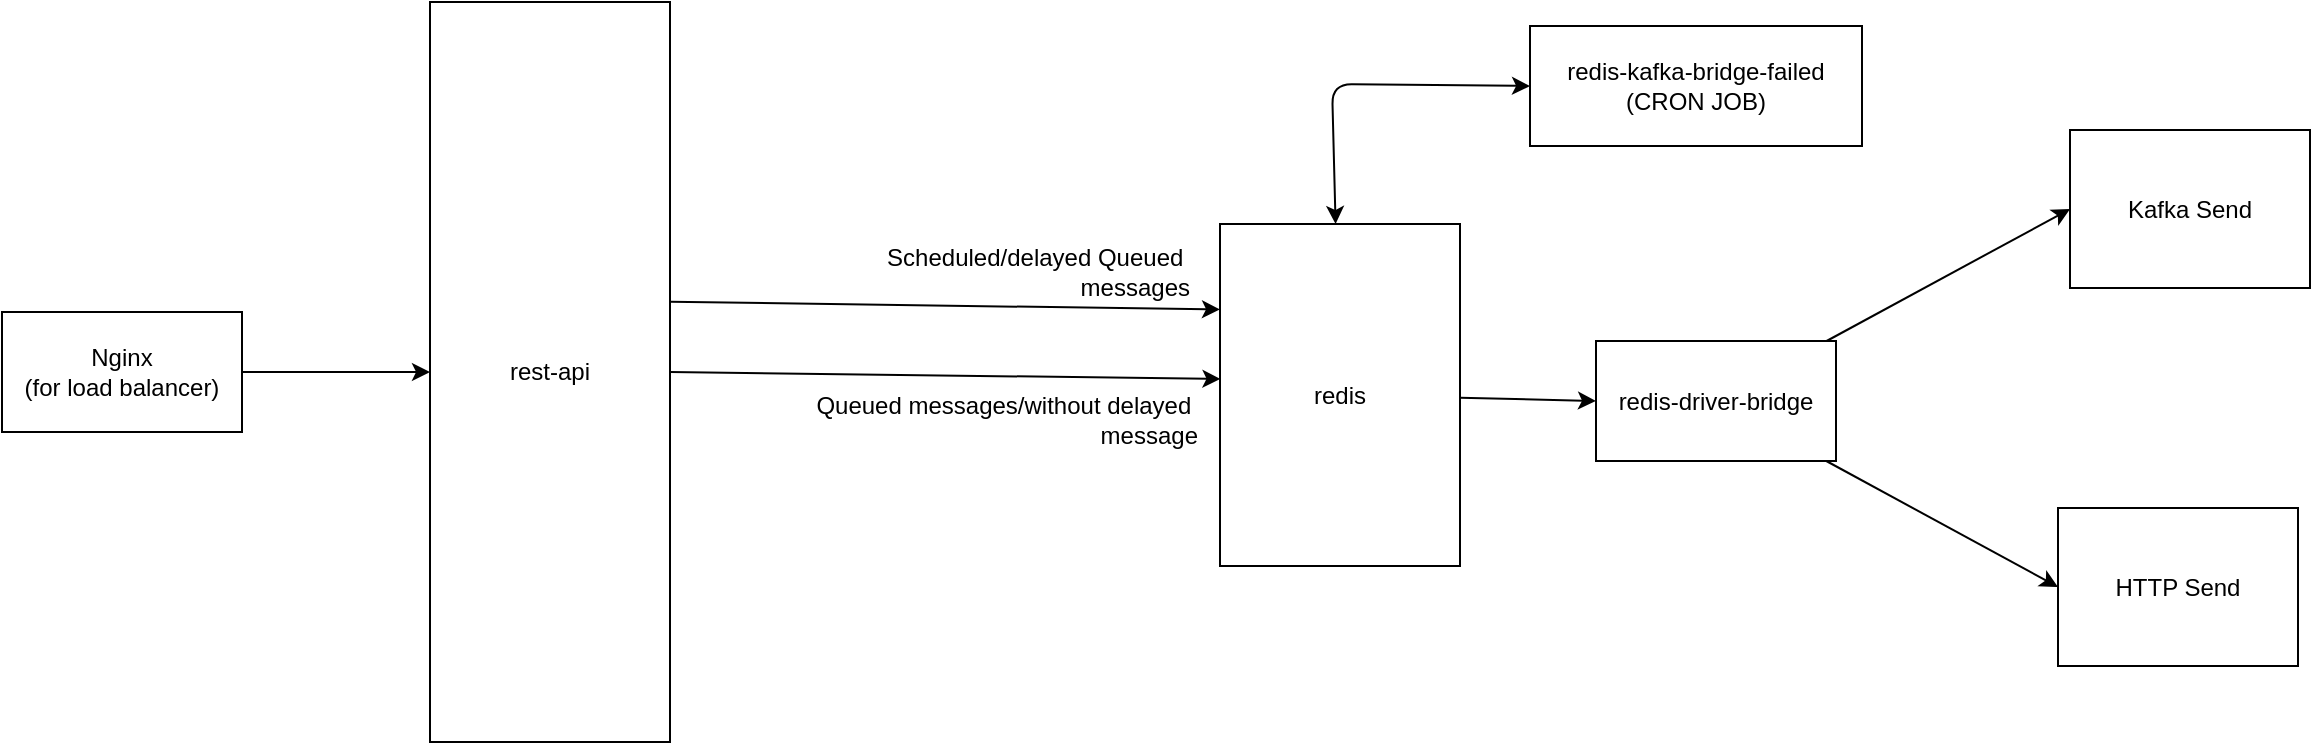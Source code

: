 <mxfile>
    <diagram id="OOjGi8MfTCr8QfIq_Vkd" name="Page-1">
        <mxGraphModel dx="1528" dy="522" grid="0" gridSize="10" guides="1" tooltips="1" connect="1" arrows="1" fold="1" page="0" pageScale="1" pageWidth="850" pageHeight="1100" math="0" shadow="0">
            <root>
                <mxCell id="0"/>
                <mxCell id="1" parent="0"/>
                <mxCell id="13" style="edgeStyle=none;html=1;entryX=0;entryY=0.25;entryDx=0;entryDy=0;exitX=1;exitY=0.405;exitDx=0;exitDy=0;exitPerimeter=0;" parent="1" source="2" target="3" edge="1">
                    <mxGeometry relative="1" as="geometry">
                        <mxPoint x="-1" y="178" as="sourcePoint"/>
                    </mxGeometry>
                </mxCell>
                <mxCell id="19" style="edgeStyle=none;html=1;exitX=1;exitY=0.5;exitDx=0;exitDy=0;entryX=0.002;entryY=0.453;entryDx=0;entryDy=0;entryPerimeter=0;" parent="1" source="2" target="3" edge="1">
                    <mxGeometry relative="1" as="geometry"/>
                </mxCell>
                <mxCell id="2" value="rest-api" style="rounded=0;whiteSpace=wrap;html=1;" parent="1" vertex="1">
                    <mxGeometry x="-120" y="120" width="120" height="370" as="geometry"/>
                </mxCell>
                <mxCell id="12" style="edgeStyle=none;html=1;entryX=0;entryY=0.5;entryDx=0;entryDy=0;" parent="1" source="3" target="10" edge="1">
                    <mxGeometry relative="1" as="geometry"/>
                </mxCell>
                <mxCell id="22" style="edgeStyle=none;html=1;entryX=0;entryY=0.5;entryDx=0;entryDy=0;startArrow=classic;startFill=1;" parent="1" source="3" target="21" edge="1">
                    <mxGeometry relative="1" as="geometry">
                        <Array as="points">
                            <mxPoint x="331" y="161"/>
                        </Array>
                    </mxGeometry>
                </mxCell>
                <mxCell id="3" value="redis" style="rounded=0;whiteSpace=wrap;html=1;" parent="1" vertex="1">
                    <mxGeometry x="275" y="231" width="120" height="171" as="geometry"/>
                </mxCell>
                <mxCell id="4" value="Kafka Send" style="rounded=0;whiteSpace=wrap;html=1;" parent="1" vertex="1">
                    <mxGeometry x="700" y="184" width="120" height="79" as="geometry"/>
                </mxCell>
                <mxCell id="23" style="edgeStyle=none;html=1;entryX=0;entryY=0.5;entryDx=0;entryDy=0;startArrow=none;startFill=0;" parent="1" source="10" target="4" edge="1">
                    <mxGeometry relative="1" as="geometry"/>
                </mxCell>
                <mxCell id="25" style="edgeStyle=none;html=1;entryX=0;entryY=0.5;entryDx=0;entryDy=0;startArrow=none;startFill=0;" parent="1" source="10" target="24" edge="1">
                    <mxGeometry relative="1" as="geometry"/>
                </mxCell>
                <mxCell id="10" value="redis-driver-bridge" style="whiteSpace=wrap;html=1;" parent="1" vertex="1">
                    <mxGeometry x="463" y="289.5" width="120" height="60" as="geometry"/>
                </mxCell>
                <mxCell id="15" value="Scheduled/delayed Queued&amp;nbsp;&lt;br&gt;messages" style="text;html=1;align=right;verticalAlign=middle;resizable=0;points=[];autosize=1;strokeColor=none;fillColor=none;" parent="1" vertex="1">
                    <mxGeometry x="92" y="234" width="169" height="41" as="geometry"/>
                </mxCell>
                <mxCell id="18" style="edgeStyle=none;html=1;" parent="1" source="17" target="2" edge="1">
                    <mxGeometry relative="1" as="geometry"/>
                </mxCell>
                <mxCell id="17" value="Nginx&lt;br&gt;(for load balancer)" style="rounded=0;whiteSpace=wrap;html=1;" parent="1" vertex="1">
                    <mxGeometry x="-334" y="275" width="120" height="60" as="geometry"/>
                </mxCell>
                <mxCell id="20" value="Queued messages/without delayed&amp;nbsp;&lt;br&gt;message" style="text;html=1;align=right;verticalAlign=middle;resizable=0;points=[];autosize=1;strokeColor=none;fillColor=none;" parent="1" vertex="1">
                    <mxGeometry x="56" y="308.5" width="209" height="41" as="geometry"/>
                </mxCell>
                <mxCell id="21" value="redis-kafka-bridge-failed&lt;br&gt;(CRON JOB)" style="whiteSpace=wrap;html=1;" parent="1" vertex="1">
                    <mxGeometry x="430" y="132" width="166" height="60" as="geometry"/>
                </mxCell>
                <mxCell id="24" value="HTTP Send" style="rounded=0;whiteSpace=wrap;html=1;" parent="1" vertex="1">
                    <mxGeometry x="694" y="373" width="120" height="79" as="geometry"/>
                </mxCell>
            </root>
        </mxGraphModel>
    </diagram>
</mxfile>